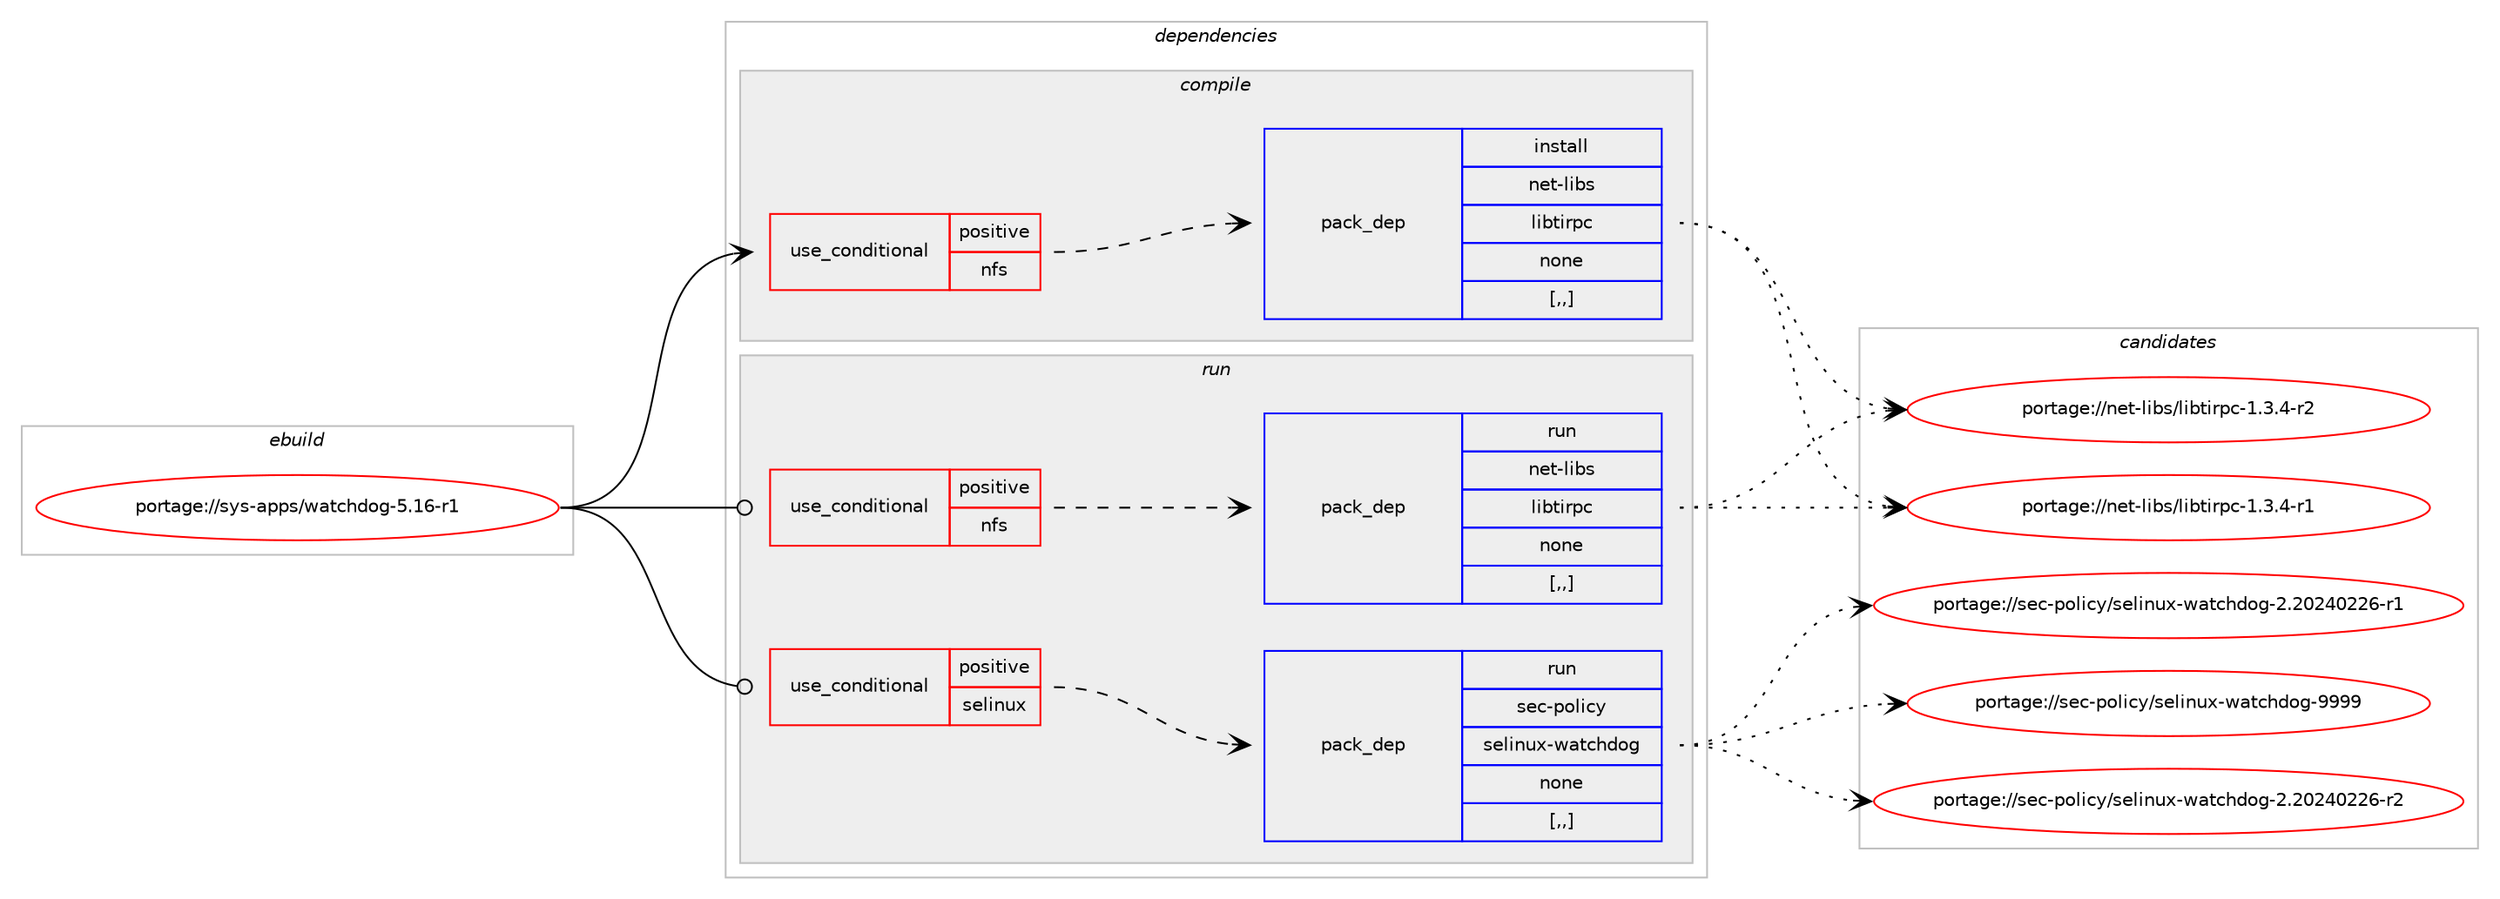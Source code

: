 digraph prolog {

# *************
# Graph options
# *************

newrank=true;
concentrate=true;
compound=true;
graph [rankdir=LR,fontname=Helvetica,fontsize=10,ranksep=1.5];#, ranksep=2.5, nodesep=0.2];
edge  [arrowhead=vee];
node  [fontname=Helvetica,fontsize=10];

# **********
# The ebuild
# **********

subgraph cluster_leftcol {
color=gray;
label=<<i>ebuild</i>>;
id [label="portage://sys-apps/watchdog-5.16-r1", color=red, width=4, href="../sys-apps/watchdog-5.16-r1.svg"];
}

# ****************
# The dependencies
# ****************

subgraph cluster_midcol {
color=gray;
label=<<i>dependencies</i>>;
subgraph cluster_compile {
fillcolor="#eeeeee";
style=filled;
label=<<i>compile</i>>;
subgraph cond113102 {
dependency426298 [label=<<TABLE BORDER="0" CELLBORDER="1" CELLSPACING="0" CELLPADDING="4"><TR><TD ROWSPAN="3" CELLPADDING="10">use_conditional</TD></TR><TR><TD>positive</TD></TR><TR><TD>nfs</TD></TR></TABLE>>, shape=none, color=red];
subgraph pack310267 {
dependency426299 [label=<<TABLE BORDER="0" CELLBORDER="1" CELLSPACING="0" CELLPADDING="4" WIDTH="220"><TR><TD ROWSPAN="6" CELLPADDING="30">pack_dep</TD></TR><TR><TD WIDTH="110">install</TD></TR><TR><TD>net-libs</TD></TR><TR><TD>libtirpc</TD></TR><TR><TD>none</TD></TR><TR><TD>[,,]</TD></TR></TABLE>>, shape=none, color=blue];
}
dependency426298:e -> dependency426299:w [weight=20,style="dashed",arrowhead="vee"];
}
id:e -> dependency426298:w [weight=20,style="solid",arrowhead="vee"];
}
subgraph cluster_compileandrun {
fillcolor="#eeeeee";
style=filled;
label=<<i>compile and run</i>>;
}
subgraph cluster_run {
fillcolor="#eeeeee";
style=filled;
label=<<i>run</i>>;
subgraph cond113103 {
dependency426300 [label=<<TABLE BORDER="0" CELLBORDER="1" CELLSPACING="0" CELLPADDING="4"><TR><TD ROWSPAN="3" CELLPADDING="10">use_conditional</TD></TR><TR><TD>positive</TD></TR><TR><TD>nfs</TD></TR></TABLE>>, shape=none, color=red];
subgraph pack310268 {
dependency426301 [label=<<TABLE BORDER="0" CELLBORDER="1" CELLSPACING="0" CELLPADDING="4" WIDTH="220"><TR><TD ROWSPAN="6" CELLPADDING="30">pack_dep</TD></TR><TR><TD WIDTH="110">run</TD></TR><TR><TD>net-libs</TD></TR><TR><TD>libtirpc</TD></TR><TR><TD>none</TD></TR><TR><TD>[,,]</TD></TR></TABLE>>, shape=none, color=blue];
}
dependency426300:e -> dependency426301:w [weight=20,style="dashed",arrowhead="vee"];
}
id:e -> dependency426300:w [weight=20,style="solid",arrowhead="odot"];
subgraph cond113104 {
dependency426302 [label=<<TABLE BORDER="0" CELLBORDER="1" CELLSPACING="0" CELLPADDING="4"><TR><TD ROWSPAN="3" CELLPADDING="10">use_conditional</TD></TR><TR><TD>positive</TD></TR><TR><TD>selinux</TD></TR></TABLE>>, shape=none, color=red];
subgraph pack310269 {
dependency426303 [label=<<TABLE BORDER="0" CELLBORDER="1" CELLSPACING="0" CELLPADDING="4" WIDTH="220"><TR><TD ROWSPAN="6" CELLPADDING="30">pack_dep</TD></TR><TR><TD WIDTH="110">run</TD></TR><TR><TD>sec-policy</TD></TR><TR><TD>selinux-watchdog</TD></TR><TR><TD>none</TD></TR><TR><TD>[,,]</TD></TR></TABLE>>, shape=none, color=blue];
}
dependency426302:e -> dependency426303:w [weight=20,style="dashed",arrowhead="vee"];
}
id:e -> dependency426302:w [weight=20,style="solid",arrowhead="odot"];
}
}

# **************
# The candidates
# **************

subgraph cluster_choices {
rank=same;
color=gray;
label=<<i>candidates</i>>;

subgraph choice310267 {
color=black;
nodesep=1;
choice11010111645108105981154710810598116105114112994549465146524511450 [label="portage://net-libs/libtirpc-1.3.4-r2", color=red, width=4,href="../net-libs/libtirpc-1.3.4-r2.svg"];
choice11010111645108105981154710810598116105114112994549465146524511449 [label="portage://net-libs/libtirpc-1.3.4-r1", color=red, width=4,href="../net-libs/libtirpc-1.3.4-r1.svg"];
dependency426299:e -> choice11010111645108105981154710810598116105114112994549465146524511450:w [style=dotted,weight="100"];
dependency426299:e -> choice11010111645108105981154710810598116105114112994549465146524511449:w [style=dotted,weight="100"];
}
subgraph choice310268 {
color=black;
nodesep=1;
choice11010111645108105981154710810598116105114112994549465146524511450 [label="portage://net-libs/libtirpc-1.3.4-r2", color=red, width=4,href="../net-libs/libtirpc-1.3.4-r2.svg"];
choice11010111645108105981154710810598116105114112994549465146524511449 [label="portage://net-libs/libtirpc-1.3.4-r1", color=red, width=4,href="../net-libs/libtirpc-1.3.4-r1.svg"];
dependency426301:e -> choice11010111645108105981154710810598116105114112994549465146524511450:w [style=dotted,weight="100"];
dependency426301:e -> choice11010111645108105981154710810598116105114112994549465146524511449:w [style=dotted,weight="100"];
}
subgraph choice310269 {
color=black;
nodesep=1;
choice115101994511211110810599121471151011081051101171204511997116991041001111034557575757 [label="portage://sec-policy/selinux-watchdog-9999", color=red, width=4,href="../sec-policy/selinux-watchdog-9999.svg"];
choice1151019945112111108105991214711510110810511011712045119971169910410011110345504650485052485050544511450 [label="portage://sec-policy/selinux-watchdog-2.20240226-r2", color=red, width=4,href="../sec-policy/selinux-watchdog-2.20240226-r2.svg"];
choice1151019945112111108105991214711510110810511011712045119971169910410011110345504650485052485050544511449 [label="portage://sec-policy/selinux-watchdog-2.20240226-r1", color=red, width=4,href="../sec-policy/selinux-watchdog-2.20240226-r1.svg"];
dependency426303:e -> choice115101994511211110810599121471151011081051101171204511997116991041001111034557575757:w [style=dotted,weight="100"];
dependency426303:e -> choice1151019945112111108105991214711510110810511011712045119971169910410011110345504650485052485050544511450:w [style=dotted,weight="100"];
dependency426303:e -> choice1151019945112111108105991214711510110810511011712045119971169910410011110345504650485052485050544511449:w [style=dotted,weight="100"];
}
}

}
